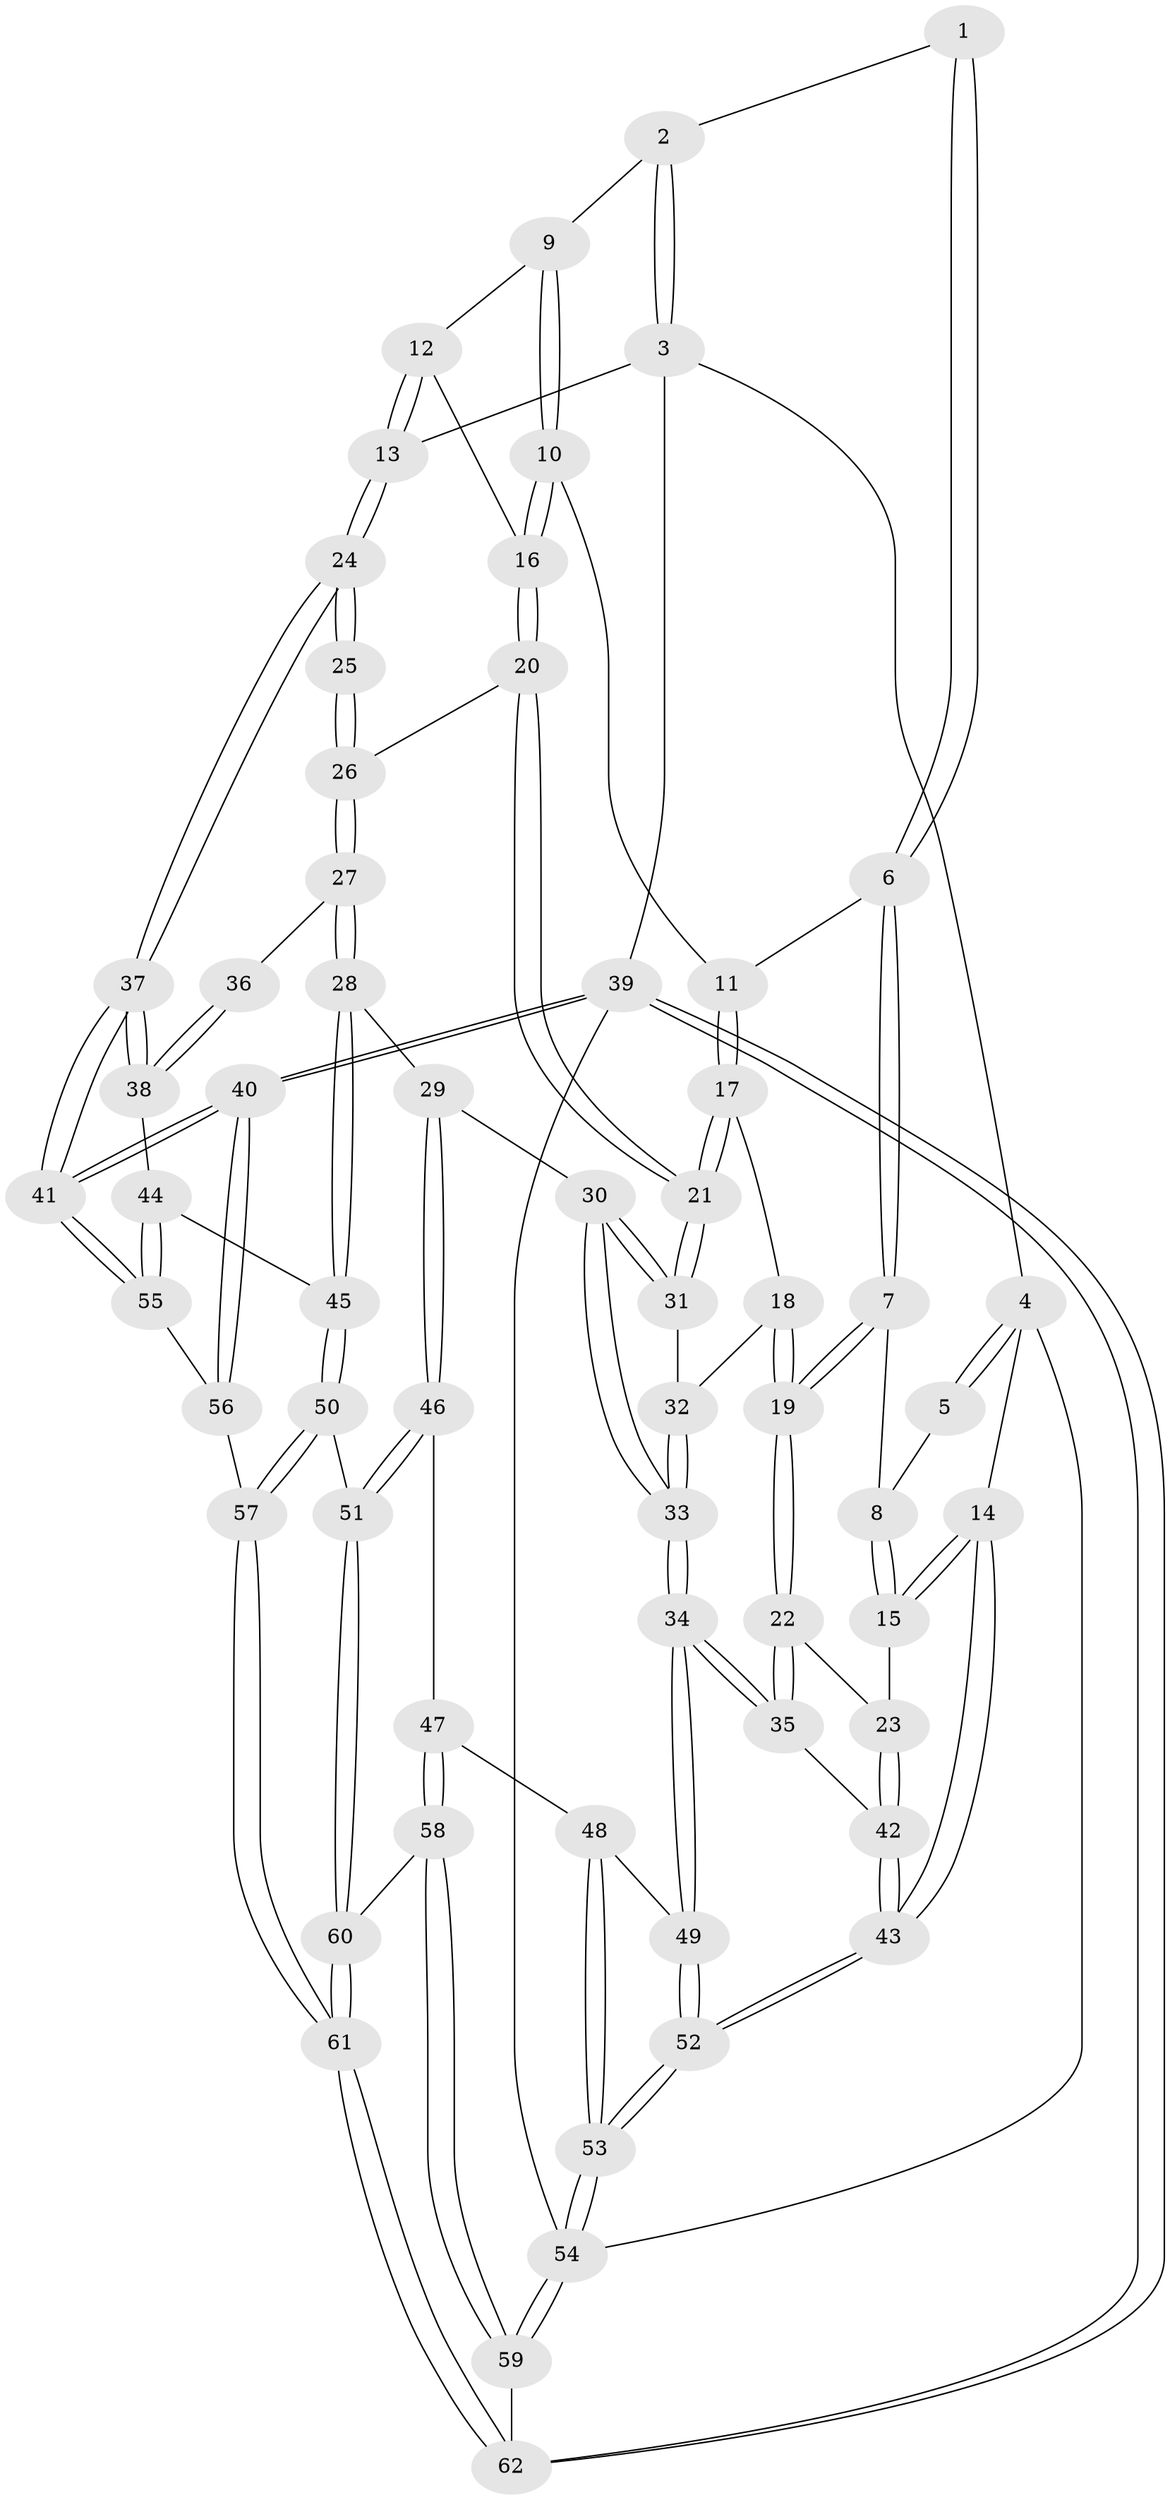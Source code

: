 // Generated by graph-tools (version 1.1) at 2025/03/03/09/25 03:03:28]
// undirected, 62 vertices, 152 edges
graph export_dot {
graph [start="1"]
  node [color=gray90,style=filled];
  1 [pos="+0.3726592195886804+0"];
  2 [pos="+0.3897599921733654+0"];
  3 [pos="+1+0"];
  4 [pos="+0+0"];
  5 [pos="+0.17272966654155314+0"];
  6 [pos="+0.34637960133863493+0.09129299765379231"];
  7 [pos="+0.24667511388745292+0.16623567665608252"];
  8 [pos="+0.16816167512219155+0.10154781335569595"];
  9 [pos="+0.5202769602910527+0.08959773992137728"];
  10 [pos="+0.5028456706901325+0.15262204046825367"];
  11 [pos="+0.42906245755243494+0.1663940619129572"];
  12 [pos="+0.7608670655510149+0.025411739247514904"];
  13 [pos="+1+0"];
  14 [pos="+0+0.2223128458329485"];
  15 [pos="+0+0.2380277667417105"];
  16 [pos="+0.5659741828975735+0.211390537682916"];
  17 [pos="+0.3839784935731523+0.29089417332342704"];
  18 [pos="+0.3726160287412276+0.2987674577533034"];
  19 [pos="+0.24378397285736636+0.31423447131402976"];
  20 [pos="+0.5720353823157114+0.23559928277033215"];
  21 [pos="+0.5488739116411744+0.30914766446447906"];
  22 [pos="+0.19305561497828794+0.3661322128575253"];
  23 [pos="+0.16104464004433333+0.3623282939553216"];
  24 [pos="+1+0"];
  25 [pos="+1+0"];
  26 [pos="+0.6857079067086997+0.24710875757666081"];
  27 [pos="+0.6834846739378263+0.42862606743693515"];
  28 [pos="+0.6429507729078943+0.4736950093414854"];
  29 [pos="+0.6315883529356745+0.47113087200501447"];
  30 [pos="+0.6313287393148771+0.47103794238683777"];
  31 [pos="+0.5865743265499728+0.4124351960913672"];
  32 [pos="+0.4240323560433694+0.39769001615085386"];
  33 [pos="+0.35042563190050147+0.5907944738669423"];
  34 [pos="+0.3194595486866916+0.6143461537292686"];
  35 [pos="+0.29405374246840577+0.5907128529319929"];
  36 [pos="+0.7888587843466253+0.36107053639344683"];
  37 [pos="+1+0.5074558847636073"];
  38 [pos="+0.9548172477646258+0.5761917757922119"];
  39 [pos="+1+1"];
  40 [pos="+1+1"];
  41 [pos="+1+1"];
  42 [pos="+0+0.6145373879719473"];
  43 [pos="+0+0.7072616476954755"];
  44 [pos="+0.8696753571662029+0.6217586910231632"];
  45 [pos="+0.7247615805792746+0.5823814178610992"];
  46 [pos="+0.4766375301908263+0.774172440744813"];
  47 [pos="+0.3420956205871299+0.7186818852351191"];
  48 [pos="+0.3374588179002619+0.7066366564732242"];
  49 [pos="+0.3298259714129378+0.6828498610397982"];
  50 [pos="+0.6395003927369206+0.7178426913841712"];
  51 [pos="+0.5322536060121544+0.8062360795057535"];
  52 [pos="+0+0.7720228975280766"];
  53 [pos="+0+0.8691465657180185"];
  54 [pos="+0+1"];
  55 [pos="+0.8670760860875352+0.6772637335676778"];
  56 [pos="+0.8456492139681017+0.8387327006184182"];
  57 [pos="+0.8302960249845142+0.8455638292867641"];
  58 [pos="+0.1991865901066236+0.9751536224145831"];
  59 [pos="+0+1"];
  60 [pos="+0.5868432329949926+0.9392187690995893"];
  61 [pos="+0.6288152173814+1"];
  62 [pos="+0.6326882575934617+1"];
  1 -- 2;
  1 -- 6;
  1 -- 6;
  2 -- 3;
  2 -- 3;
  2 -- 9;
  3 -- 4;
  3 -- 13;
  3 -- 39;
  4 -- 5;
  4 -- 5;
  4 -- 14;
  4 -- 54;
  5 -- 8;
  6 -- 7;
  6 -- 7;
  6 -- 11;
  7 -- 8;
  7 -- 19;
  7 -- 19;
  8 -- 15;
  8 -- 15;
  9 -- 10;
  9 -- 10;
  9 -- 12;
  10 -- 11;
  10 -- 16;
  10 -- 16;
  11 -- 17;
  11 -- 17;
  12 -- 13;
  12 -- 13;
  12 -- 16;
  13 -- 24;
  13 -- 24;
  14 -- 15;
  14 -- 15;
  14 -- 43;
  14 -- 43;
  15 -- 23;
  16 -- 20;
  16 -- 20;
  17 -- 18;
  17 -- 21;
  17 -- 21;
  18 -- 19;
  18 -- 19;
  18 -- 32;
  19 -- 22;
  19 -- 22;
  20 -- 21;
  20 -- 21;
  20 -- 26;
  21 -- 31;
  21 -- 31;
  22 -- 23;
  22 -- 35;
  22 -- 35;
  23 -- 42;
  23 -- 42;
  24 -- 25;
  24 -- 25;
  24 -- 37;
  24 -- 37;
  25 -- 26;
  25 -- 26;
  26 -- 27;
  26 -- 27;
  27 -- 28;
  27 -- 28;
  27 -- 36;
  28 -- 29;
  28 -- 45;
  28 -- 45;
  29 -- 30;
  29 -- 46;
  29 -- 46;
  30 -- 31;
  30 -- 31;
  30 -- 33;
  30 -- 33;
  31 -- 32;
  32 -- 33;
  32 -- 33;
  33 -- 34;
  33 -- 34;
  34 -- 35;
  34 -- 35;
  34 -- 49;
  34 -- 49;
  35 -- 42;
  36 -- 38;
  36 -- 38;
  37 -- 38;
  37 -- 38;
  37 -- 41;
  37 -- 41;
  38 -- 44;
  39 -- 40;
  39 -- 40;
  39 -- 62;
  39 -- 62;
  39 -- 54;
  40 -- 41;
  40 -- 41;
  40 -- 56;
  40 -- 56;
  41 -- 55;
  41 -- 55;
  42 -- 43;
  42 -- 43;
  43 -- 52;
  43 -- 52;
  44 -- 45;
  44 -- 55;
  44 -- 55;
  45 -- 50;
  45 -- 50;
  46 -- 47;
  46 -- 51;
  46 -- 51;
  47 -- 48;
  47 -- 58;
  47 -- 58;
  48 -- 49;
  48 -- 53;
  48 -- 53;
  49 -- 52;
  49 -- 52;
  50 -- 51;
  50 -- 57;
  50 -- 57;
  51 -- 60;
  51 -- 60;
  52 -- 53;
  52 -- 53;
  53 -- 54;
  53 -- 54;
  54 -- 59;
  54 -- 59;
  55 -- 56;
  56 -- 57;
  57 -- 61;
  57 -- 61;
  58 -- 59;
  58 -- 59;
  58 -- 60;
  59 -- 62;
  60 -- 61;
  60 -- 61;
  61 -- 62;
  61 -- 62;
}

